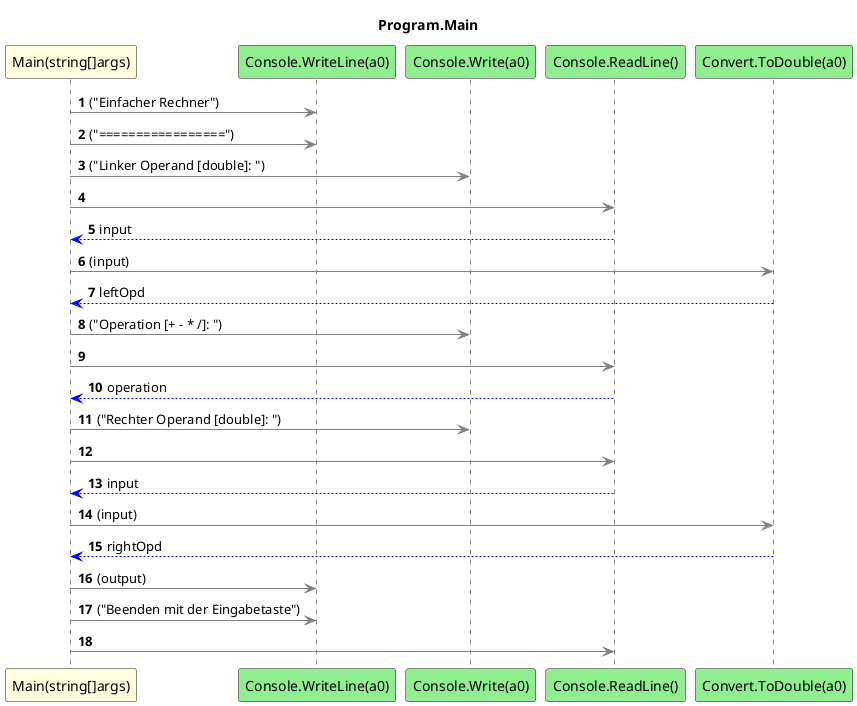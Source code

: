 @startuml Program.Main
title Program.Main
participant "Main(string[]args)" as Main_p0 #LightYellow
participant "Console.WriteLine(a0)" as Console_WriteLine_a0 #LightGreen
participant "Console.Write(a0)" as Console_Write_a0 #LightGreen
participant "Console.ReadLine()" as Console_ReadLine #LightGreen
participant "Convert.ToDouble(a0)" as Convert_ToDouble_a0 #LightGreen
autonumber
Main_p0 -[#grey]> Console_WriteLine_a0 : ("Einfacher Rechner")
Main_p0 -[#grey]> Console_WriteLine_a0 : ("=================")
Main_p0 -[#grey]> Console_Write_a0 : ("Linker Operand [double]: ")
Main_p0 -[#grey]> Console_ReadLine
Console_ReadLine -[#blue]-> Main_p0 : input
Main_p0 -[#grey]> Convert_ToDouble_a0 : (input)
Convert_ToDouble_a0 -[#blue]-> Main_p0 : leftOpd
Main_p0 -[#grey]> Console_Write_a0 : ("Operation [+ - * /]: ")
Main_p0 -[#grey]> Console_ReadLine
Console_ReadLine -[#blue]-> Main_p0 : operation
Main_p0 -[#grey]> Console_Write_a0 : ("Rechter Operand [double]: ")
Main_p0 -[#grey]> Console_ReadLine
Console_ReadLine -[#blue]-> Main_p0 : input
Main_p0 -[#grey]> Convert_ToDouble_a0 : (input)
Convert_ToDouble_a0 -[#blue]-> Main_p0 : rightOpd
Main_p0 -[#grey]> Console_WriteLine_a0 : (output)
Main_p0 -[#grey]> Console_WriteLine_a0 : ("Beenden mit der Eingabetaste")
Main_p0 -[#grey]> Console_ReadLine
@enduml
